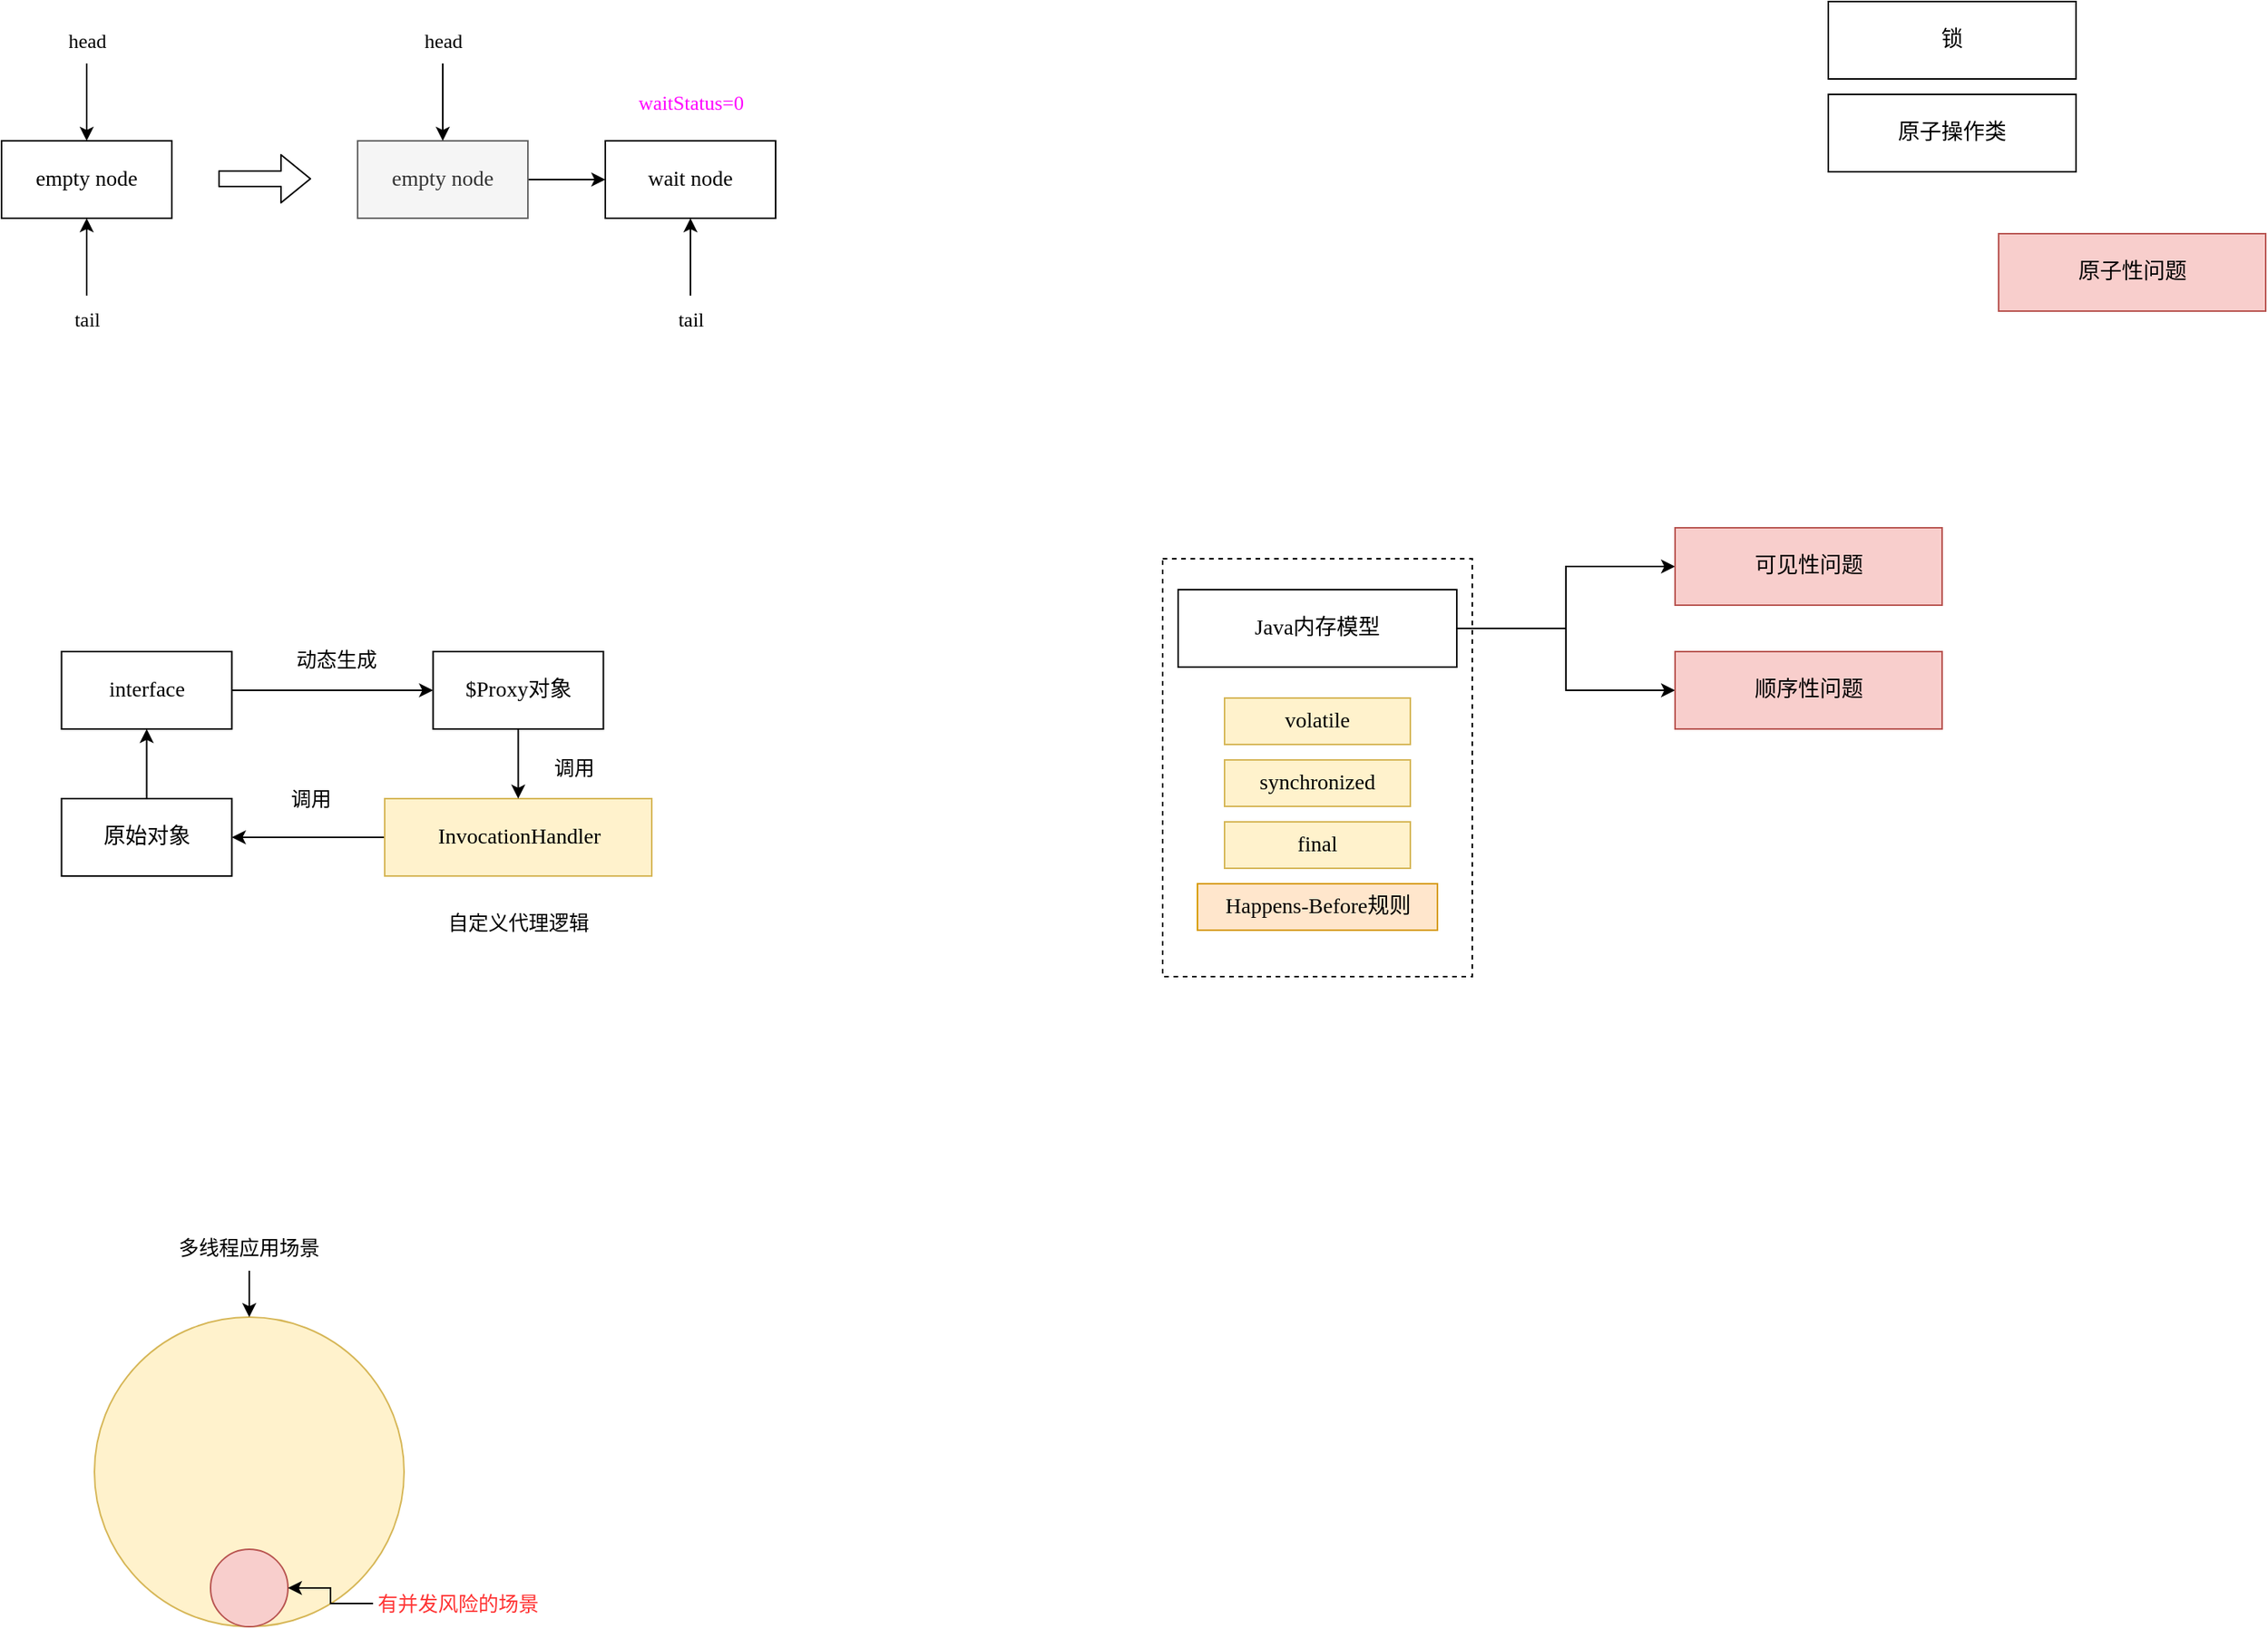 <mxfile version="13.4.9" type="device" pages="2"><diagram id="YznZx528wQoD_z6oyecB" name="第 1 页"><mxGraphModel dx="1426" dy="807" grid="1" gridSize="10" guides="1" tooltips="1" connect="1" arrows="1" fold="1" page="1" pageScale="1" pageWidth="827" pageHeight="1169" math="0" shadow="0"><root><mxCell id="0"/><mxCell id="1" parent="0"/><mxCell id="t5rKP819xn_iIoDTAES0-32" value="" style="rounded=0;whiteSpace=wrap;html=1;fillColor=none;dashed=1;" vertex="1" parent="1"><mxGeometry x="910" y="430" width="200" height="270" as="geometry"/></mxCell><mxCell id="le3t7hGhfdPsGIm8CC-G-1" value="&lt;font face=&quot;menlo&quot; style=&quot;font-size: 14px&quot;&gt;empty node&lt;/font&gt;" style="rounded=0;whiteSpace=wrap;html=1;" parent="1" vertex="1"><mxGeometry x="160" y="160" width="110" height="50" as="geometry"/></mxCell><mxCell id="le3t7hGhfdPsGIm8CC-G-3" style="edgeStyle=orthogonalEdgeStyle;rounded=0;orthogonalLoop=1;jettySize=auto;html=1;exitX=0.5;exitY=1;exitDx=0;exitDy=0;entryX=0.5;entryY=0;entryDx=0;entryDy=0;" parent="1" source="le3t7hGhfdPsGIm8CC-G-2" target="le3t7hGhfdPsGIm8CC-G-1" edge="1"><mxGeometry relative="1" as="geometry"/></mxCell><mxCell id="le3t7hGhfdPsGIm8CC-G-2" value="&lt;font face=&quot;menlo&quot;&gt;head&lt;/font&gt;" style="text;html=1;strokeColor=none;fillColor=none;align=center;verticalAlign=middle;whiteSpace=wrap;rounded=0;fontSize=13;" parent="1" vertex="1"><mxGeometry x="177.5" y="80" width="75" height="30" as="geometry"/></mxCell><mxCell id="le3t7hGhfdPsGIm8CC-G-5" style="edgeStyle=orthogonalEdgeStyle;rounded=0;orthogonalLoop=1;jettySize=auto;html=1;exitX=0.5;exitY=0;exitDx=0;exitDy=0;entryX=0.5;entryY=1;entryDx=0;entryDy=0;" parent="1" source="le3t7hGhfdPsGIm8CC-G-4" target="le3t7hGhfdPsGIm8CC-G-1" edge="1"><mxGeometry relative="1" as="geometry"/></mxCell><mxCell id="le3t7hGhfdPsGIm8CC-G-4" value="&lt;font face=&quot;menlo&quot;&gt;tail&lt;/font&gt;" style="text;html=1;strokeColor=none;fillColor=none;align=center;verticalAlign=middle;whiteSpace=wrap;rounded=0;fontSize=13;" parent="1" vertex="1"><mxGeometry x="177.5" y="260" width="75" height="30" as="geometry"/></mxCell><mxCell id="le3t7hGhfdPsGIm8CC-G-12" style="edgeStyle=orthogonalEdgeStyle;rounded=0;orthogonalLoop=1;jettySize=auto;html=1;exitX=1;exitY=0.5;exitDx=0;exitDy=0;entryX=0;entryY=0.5;entryDx=0;entryDy=0;" parent="1" source="le3t7hGhfdPsGIm8CC-G-6" target="le3t7hGhfdPsGIm8CC-G-11" edge="1"><mxGeometry relative="1" as="geometry"/></mxCell><mxCell id="le3t7hGhfdPsGIm8CC-G-6" value="&lt;font face=&quot;menlo&quot; style=&quot;font-size: 14px&quot;&gt;empty node&lt;/font&gt;" style="rounded=0;whiteSpace=wrap;html=1;fillColor=#f5f5f5;strokeColor=#666666;fontColor=#333333;" parent="1" vertex="1"><mxGeometry x="390" y="160" width="110" height="50" as="geometry"/></mxCell><mxCell id="le3t7hGhfdPsGIm8CC-G-7" style="edgeStyle=orthogonalEdgeStyle;rounded=0;orthogonalLoop=1;jettySize=auto;html=1;exitX=0.5;exitY=1;exitDx=0;exitDy=0;entryX=0.5;entryY=0;entryDx=0;entryDy=0;" parent="1" source="le3t7hGhfdPsGIm8CC-G-8" target="le3t7hGhfdPsGIm8CC-G-6" edge="1"><mxGeometry relative="1" as="geometry"/></mxCell><mxCell id="le3t7hGhfdPsGIm8CC-G-8" value="&lt;font face=&quot;menlo&quot;&gt;head&lt;/font&gt;" style="text;html=1;strokeColor=none;fillColor=none;align=center;verticalAlign=middle;whiteSpace=wrap;rounded=0;fontSize=13;" parent="1" vertex="1"><mxGeometry x="407.5" y="80" width="75" height="30" as="geometry"/></mxCell><mxCell id="le3t7hGhfdPsGIm8CC-G-13" style="edgeStyle=orthogonalEdgeStyle;rounded=0;orthogonalLoop=1;jettySize=auto;html=1;exitX=0.5;exitY=0;exitDx=0;exitDy=0;entryX=0.5;entryY=1;entryDx=0;entryDy=0;" parent="1" source="le3t7hGhfdPsGIm8CC-G-10" target="le3t7hGhfdPsGIm8CC-G-11" edge="1"><mxGeometry relative="1" as="geometry"/></mxCell><mxCell id="le3t7hGhfdPsGIm8CC-G-10" value="&lt;font face=&quot;menlo&quot;&gt;tail&lt;/font&gt;" style="text;html=1;strokeColor=none;fillColor=none;align=center;verticalAlign=middle;whiteSpace=wrap;rounded=0;fontSize=13;" parent="1" vertex="1"><mxGeometry x="567.5" y="260" width="75" height="30" as="geometry"/></mxCell><mxCell id="le3t7hGhfdPsGIm8CC-G-11" value="&lt;font face=&quot;menlo&quot; style=&quot;font-size: 14px&quot;&gt;wait node&lt;/font&gt;" style="rounded=0;whiteSpace=wrap;html=1;" parent="1" vertex="1"><mxGeometry x="550" y="160" width="110" height="50" as="geometry"/></mxCell><mxCell id="le3t7hGhfdPsGIm8CC-G-14" value="" style="shape=flexArrow;endArrow=classic;html=1;" parent="1" edge="1"><mxGeometry width="50" height="50" relative="1" as="geometry"><mxPoint x="300" y="184.5" as="sourcePoint"/><mxPoint x="360" y="184.5" as="targetPoint"/></mxGeometry></mxCell><mxCell id="le3t7hGhfdPsGIm8CC-G-16" value="&lt;font face=&quot;menlo&quot; color=&quot;#ff00ff&quot;&gt;waitStatus=0&lt;/font&gt;" style="text;html=1;strokeColor=none;fillColor=none;align=center;verticalAlign=middle;whiteSpace=wrap;rounded=0;fontSize=13;" parent="1" vertex="1"><mxGeometry x="548.75" y="120" width="112.5" height="30" as="geometry"/></mxCell><mxCell id="t5rKP819xn_iIoDTAES0-5" style="edgeStyle=orthogonalEdgeStyle;rounded=0;orthogonalLoop=1;jettySize=auto;html=1;exitX=0.5;exitY=0;exitDx=0;exitDy=0;entryX=0.5;entryY=1;entryDx=0;entryDy=0;" edge="1" parent="1" source="t5rKP819xn_iIoDTAES0-1" target="t5rKP819xn_iIoDTAES0-4"><mxGeometry relative="1" as="geometry"/></mxCell><mxCell id="t5rKP819xn_iIoDTAES0-1" value="&lt;font face=&quot;menlo&quot;&gt;&lt;span style=&quot;font-size: 14px&quot;&gt;原始对象&lt;/span&gt;&lt;/font&gt;" style="rounded=0;whiteSpace=wrap;html=1;" vertex="1" parent="1"><mxGeometry x="198.75" y="585" width="110" height="50" as="geometry"/></mxCell><mxCell id="t5rKP819xn_iIoDTAES0-10" style="edgeStyle=orthogonalEdgeStyle;rounded=0;orthogonalLoop=1;jettySize=auto;html=1;exitX=0;exitY=0.5;exitDx=0;exitDy=0;entryX=1;entryY=0.5;entryDx=0;entryDy=0;" edge="1" parent="1" source="t5rKP819xn_iIoDTAES0-2" target="t5rKP819xn_iIoDTAES0-1"><mxGeometry relative="1" as="geometry"/></mxCell><mxCell id="t5rKP819xn_iIoDTAES0-2" value="&lt;font face=&quot;menlo&quot;&gt;&lt;span style=&quot;font-size: 14px&quot;&gt;InvocationHandler&lt;/span&gt;&lt;/font&gt;" style="rounded=0;whiteSpace=wrap;html=1;fillColor=#fff2cc;strokeColor=#d6b656;" vertex="1" parent="1"><mxGeometry x="407.5" y="585" width="172.5" height="50" as="geometry"/></mxCell><mxCell id="t5rKP819xn_iIoDTAES0-7" style="edgeStyle=orthogonalEdgeStyle;rounded=0;orthogonalLoop=1;jettySize=auto;html=1;exitX=1;exitY=0.5;exitDx=0;exitDy=0;entryX=0;entryY=0.5;entryDx=0;entryDy=0;" edge="1" parent="1" source="t5rKP819xn_iIoDTAES0-4" target="t5rKP819xn_iIoDTAES0-6"><mxGeometry relative="1" as="geometry"/></mxCell><mxCell id="t5rKP819xn_iIoDTAES0-4" value="&lt;font face=&quot;menlo&quot;&gt;&lt;span style=&quot;font-size: 14px&quot;&gt;interface&lt;/span&gt;&lt;/font&gt;" style="rounded=0;whiteSpace=wrap;html=1;" vertex="1" parent="1"><mxGeometry x="198.75" y="490" width="110" height="50" as="geometry"/></mxCell><mxCell id="t5rKP819xn_iIoDTAES0-9" style="edgeStyle=orthogonalEdgeStyle;rounded=0;orthogonalLoop=1;jettySize=auto;html=1;exitX=0.5;exitY=1;exitDx=0;exitDy=0;entryX=0.5;entryY=0;entryDx=0;entryDy=0;" edge="1" parent="1" source="t5rKP819xn_iIoDTAES0-6" target="t5rKP819xn_iIoDTAES0-2"><mxGeometry relative="1" as="geometry"/></mxCell><mxCell id="t5rKP819xn_iIoDTAES0-6" value="&lt;font face=&quot;menlo&quot;&gt;&lt;span style=&quot;font-size: 14px&quot;&gt;$Proxy对象&lt;/span&gt;&lt;/font&gt;" style="rounded=0;whiteSpace=wrap;html=1;" vertex="1" parent="1"><mxGeometry x="438.75" y="490" width="110" height="50" as="geometry"/></mxCell><mxCell id="t5rKP819xn_iIoDTAES0-11" value="&lt;font face=&quot;menlo&quot;&gt;动态生成&lt;/font&gt;" style="text;html=1;strokeColor=none;fillColor=none;align=center;verticalAlign=middle;whiteSpace=wrap;rounded=0;fontSize=13;" vertex="1" parent="1"><mxGeometry x="338.5" y="480" width="75" height="30" as="geometry"/></mxCell><mxCell id="t5rKP819xn_iIoDTAES0-12" value="&lt;font face=&quot;menlo&quot;&gt;调用&lt;/font&gt;" style="text;html=1;strokeColor=none;fillColor=none;align=center;verticalAlign=middle;whiteSpace=wrap;rounded=0;fontSize=13;" vertex="1" parent="1"><mxGeometry x="500" y="550" width="60" height="30" as="geometry"/></mxCell><mxCell id="t5rKP819xn_iIoDTAES0-13" value="&lt;font face=&quot;menlo&quot;&gt;调用&lt;/font&gt;" style="text;html=1;strokeColor=none;fillColor=none;align=center;verticalAlign=middle;whiteSpace=wrap;rounded=0;fontSize=13;" vertex="1" parent="1"><mxGeometry x="330" y="570" width="60" height="30" as="geometry"/></mxCell><mxCell id="t5rKP819xn_iIoDTAES0-14" value="&lt;font face=&quot;menlo&quot;&gt;自定义代理逻辑&lt;/font&gt;" style="text;html=1;strokeColor=none;fillColor=none;align=center;verticalAlign=middle;whiteSpace=wrap;rounded=0;fontSize=13;" vertex="1" parent="1"><mxGeometry x="430.63" y="650" width="126.25" height="30" as="geometry"/></mxCell><mxCell id="t5rKP819xn_iIoDTAES0-15" value="" style="ellipse;whiteSpace=wrap;html=1;aspect=fixed;fillColor=#fff2cc;strokeColor=#d6b656;" vertex="1" parent="1"><mxGeometry x="220" y="920" width="200" height="200" as="geometry"/></mxCell><mxCell id="t5rKP819xn_iIoDTAES0-16" value="" style="ellipse;whiteSpace=wrap;html=1;aspect=fixed;fillColor=#f8cecc;strokeColor=#b85450;" vertex="1" parent="1"><mxGeometry x="295" y="1070" width="50" height="50" as="geometry"/></mxCell><mxCell id="t5rKP819xn_iIoDTAES0-21" style="edgeStyle=orthogonalEdgeStyle;rounded=0;orthogonalLoop=1;jettySize=auto;html=1;exitX=0.5;exitY=1;exitDx=0;exitDy=0;entryX=0.5;entryY=0;entryDx=0;entryDy=0;" edge="1" parent="1" source="t5rKP819xn_iIoDTAES0-18" target="t5rKP819xn_iIoDTAES0-15"><mxGeometry relative="1" as="geometry"/></mxCell><mxCell id="t5rKP819xn_iIoDTAES0-18" value="&lt;font face=&quot;menlo&quot;&gt;多线程应用场景&lt;/font&gt;" style="text;html=1;strokeColor=none;fillColor=none;align=center;verticalAlign=middle;whiteSpace=wrap;rounded=0;fontSize=13;" vertex="1" parent="1"><mxGeometry x="265" y="860" width="110" height="30" as="geometry"/></mxCell><mxCell id="t5rKP819xn_iIoDTAES0-20" style="edgeStyle=orthogonalEdgeStyle;rounded=0;orthogonalLoop=1;jettySize=auto;html=1;exitX=0;exitY=0.5;exitDx=0;exitDy=0;entryX=1;entryY=0.5;entryDx=0;entryDy=0;" edge="1" parent="1" source="t5rKP819xn_iIoDTAES0-19" target="t5rKP819xn_iIoDTAES0-16"><mxGeometry relative="1" as="geometry"/></mxCell><mxCell id="t5rKP819xn_iIoDTAES0-19" value="&lt;font face=&quot;menlo&quot; color=&quot;#ff3333&quot;&gt;有并发风险的场景&lt;/font&gt;" style="text;html=1;strokeColor=none;fillColor=none;align=center;verticalAlign=middle;whiteSpace=wrap;rounded=0;fontSize=13;" vertex="1" parent="1"><mxGeometry x="400" y="1090" width="110" height="30" as="geometry"/></mxCell><mxCell id="t5rKP819xn_iIoDTAES0-28" style="edgeStyle=orthogonalEdgeStyle;rounded=0;orthogonalLoop=1;jettySize=auto;html=1;exitX=1;exitY=0.5;exitDx=0;exitDy=0;entryX=0;entryY=0.5;entryDx=0;entryDy=0;" edge="1" parent="1" source="t5rKP819xn_iIoDTAES0-22" target="t5rKP819xn_iIoDTAES0-25"><mxGeometry relative="1" as="geometry"/></mxCell><mxCell id="t5rKP819xn_iIoDTAES0-29" style="edgeStyle=orthogonalEdgeStyle;rounded=0;orthogonalLoop=1;jettySize=auto;html=1;exitX=1;exitY=0.5;exitDx=0;exitDy=0;entryX=0;entryY=0.5;entryDx=0;entryDy=0;" edge="1" parent="1" source="t5rKP819xn_iIoDTAES0-22" target="t5rKP819xn_iIoDTAES0-26"><mxGeometry relative="1" as="geometry"/></mxCell><mxCell id="t5rKP819xn_iIoDTAES0-22" value="&lt;font face=&quot;menlo&quot;&gt;&lt;span style=&quot;font-size: 14px&quot;&gt;Java内存模型&lt;/span&gt;&lt;/font&gt;" style="rounded=0;whiteSpace=wrap;html=1;" vertex="1" parent="1"><mxGeometry x="920" y="450" width="180" height="50" as="geometry"/></mxCell><mxCell id="t5rKP819xn_iIoDTAES0-23" value="&lt;font face=&quot;menlo&quot;&gt;&lt;span style=&quot;font-size: 14px&quot;&gt;锁&lt;/span&gt;&lt;/font&gt;" style="rounded=0;whiteSpace=wrap;html=1;" vertex="1" parent="1"><mxGeometry x="1340" y="70" width="160" height="50" as="geometry"/></mxCell><mxCell id="t5rKP819xn_iIoDTAES0-24" value="&lt;font face=&quot;menlo&quot;&gt;&lt;span style=&quot;font-size: 14px&quot;&gt;原子操作类&lt;/span&gt;&lt;/font&gt;" style="rounded=0;whiteSpace=wrap;html=1;" vertex="1" parent="1"><mxGeometry x="1340" y="130" width="160" height="50" as="geometry"/></mxCell><mxCell id="t5rKP819xn_iIoDTAES0-25" value="&lt;font face=&quot;menlo&quot;&gt;&lt;span style=&quot;font-size: 14px&quot;&gt;可见性问题&lt;/span&gt;&lt;/font&gt;" style="rounded=0;whiteSpace=wrap;html=1;fillColor=#f8cecc;strokeColor=#b85450;" vertex="1" parent="1"><mxGeometry x="1241" y="410" width="172.5" height="50" as="geometry"/></mxCell><mxCell id="t5rKP819xn_iIoDTAES0-26" value="&lt;font face=&quot;menlo&quot;&gt;&lt;span style=&quot;font-size: 14px&quot;&gt;顺序性问题&lt;/span&gt;&lt;/font&gt;" style="rounded=0;whiteSpace=wrap;html=1;fillColor=#f8cecc;strokeColor=#b85450;" vertex="1" parent="1"><mxGeometry x="1241" y="490" width="172.5" height="50" as="geometry"/></mxCell><mxCell id="t5rKP819xn_iIoDTAES0-27" value="&lt;font face=&quot;menlo&quot;&gt;&lt;span style=&quot;font-size: 14px&quot;&gt;原子性问题&lt;/span&gt;&lt;/font&gt;" style="rounded=0;whiteSpace=wrap;html=1;fillColor=#f8cecc;strokeColor=#b85450;" vertex="1" parent="1"><mxGeometry x="1450" y="220" width="172.5" height="50" as="geometry"/></mxCell><mxCell id="t5rKP819xn_iIoDTAES0-33" value="&lt;font face=&quot;menlo&quot;&gt;&lt;span style=&quot;font-size: 14px&quot;&gt;volatile&lt;/span&gt;&lt;/font&gt;" style="rounded=0;whiteSpace=wrap;html=1;fillColor=#fff2cc;strokeColor=#d6b656;" vertex="1" parent="1"><mxGeometry x="950" y="520" width="120" height="30" as="geometry"/></mxCell><mxCell id="t5rKP819xn_iIoDTAES0-34" value="&lt;font face=&quot;menlo&quot;&gt;&lt;span style=&quot;font-size: 14px&quot;&gt;synchronized&lt;/span&gt;&lt;/font&gt;" style="rounded=0;whiteSpace=wrap;html=1;fillColor=#fff2cc;strokeColor=#d6b656;" vertex="1" parent="1"><mxGeometry x="950" y="560" width="120" height="30" as="geometry"/></mxCell><mxCell id="t5rKP819xn_iIoDTAES0-35" value="&lt;font face=&quot;menlo&quot;&gt;&lt;span style=&quot;font-size: 14px&quot;&gt;final&lt;/span&gt;&lt;/font&gt;" style="rounded=0;whiteSpace=wrap;html=1;fillColor=#fff2cc;strokeColor=#d6b656;" vertex="1" parent="1"><mxGeometry x="950" y="600" width="120" height="30" as="geometry"/></mxCell><mxCell id="t5rKP819xn_iIoDTAES0-36" value="&lt;font face=&quot;menlo&quot;&gt;&lt;span style=&quot;font-size: 14px&quot;&gt;Happens-Before规则&lt;/span&gt;&lt;/font&gt;" style="rounded=0;whiteSpace=wrap;html=1;fillColor=#ffe6cc;strokeColor=#d79b00;" vertex="1" parent="1"><mxGeometry x="932.5" y="640" width="155" height="30" as="geometry"/></mxCell></root></mxGraphModel></diagram><diagram id="L63NpxHhOnC-qnSPrIvg" name="第 2 页"><mxGraphModel dx="1426" dy="807" grid="1" gridSize="10" guides="1" tooltips="1" connect="1" arrows="1" fold="1" page="1" pageScale="1" pageWidth="827" pageHeight="1169" math="0" shadow="0"><root><mxCell id="W09rnUiGlJCCKhaNjLa_-0"/><mxCell id="W09rnUiGlJCCKhaNjLa_-1" parent="W09rnUiGlJCCKhaNjLa_-0"/><mxCell id="LX9s3eEUACDJC3ypQflX-0" value="" style="rounded=0;whiteSpace=wrap;html=1;" vertex="1" parent="W09rnUiGlJCCKhaNjLa_-1"><mxGeometry x="119" y="120" width="350" height="150" as="geometry"/></mxCell><mxCell id="jGSn28_kLeNM_2u7sbR1-0" value="&lt;font face=&quot;menlo&quot;&gt;堆 (Heap)&lt;/font&gt;" style="text;html=1;strokeColor=none;fillColor=none;align=center;verticalAlign=middle;whiteSpace=wrap;rounded=0;fontSize=13;" vertex="1" parent="W09rnUiGlJCCKhaNjLa_-1"><mxGeometry x="264" y="70" width="97.5" height="30" as="geometry"/></mxCell><mxCell id="jGSn28_kLeNM_2u7sbR1-2" value="&lt;font face=&quot;menlo&quot;&gt;String Pool&lt;br&gt;(全局共享)&lt;br&gt;&lt;/font&gt;" style="rounded=0;whiteSpace=wrap;html=1;fillColor=#fff2cc;strokeColor=#d6b656;" vertex="1" parent="W09rnUiGlJCCKhaNjLa_-1"><mxGeometry x="190.25" y="140" width="110" height="50" as="geometry"/></mxCell><mxCell id="jGSn28_kLeNM_2u7sbR1-5" value="&lt;font face=&quot;menlo&quot;&gt;运行时常量池&lt;/font&gt;" style="rounded=0;whiteSpace=wrap;html=1;fillColor=#ffe6cc;strokeColor=#d79b00;" vertex="1" parent="W09rnUiGlJCCKhaNjLa_-1"><mxGeometry x="324" y="200" width="110" height="50" as="geometry"/></mxCell><mxCell id="jGSn28_kLeNM_2u7sbR1-7" value="&lt;font face=&quot;menlo&quot;&gt;运行时常量池&lt;br&gt;(每个类有自己的)&lt;br&gt;&lt;/font&gt;" style="rounded=0;whiteSpace=wrap;html=1;fillColor=#ffe6cc;strokeColor=#d79b00;" vertex="1" parent="W09rnUiGlJCCKhaNjLa_-1"><mxGeometry x="324" y="140" width="110" height="50" as="geometry"/></mxCell><mxCell id="jGSn28_kLeNM_2u7sbR1-8" value="" style="rounded=0;whiteSpace=wrap;html=1;" vertex="1" parent="W09rnUiGlJCCKhaNjLa_-1"><mxGeometry x="519" y="120" width="190" height="150" as="geometry"/></mxCell><mxCell id="jGSn28_kLeNM_2u7sbR1-9" value="&lt;font face=&quot;menlo&quot;&gt;Metaspace&lt;/font&gt;" style="text;html=1;strokeColor=none;fillColor=none;align=center;verticalAlign=middle;whiteSpace=wrap;rounded=0;fontSize=13;" vertex="1" parent="W09rnUiGlJCCKhaNjLa_-1"><mxGeometry x="565.25" y="80" width="97.5" height="30" as="geometry"/></mxCell><mxCell id="jGSn28_kLeNM_2u7sbR1-11" style="edgeStyle=orthogonalEdgeStyle;rounded=0;orthogonalLoop=1;jettySize=auto;html=1;exitX=0;exitY=0.5;exitDx=0;exitDy=0;entryX=1;entryY=0.5;entryDx=0;entryDy=0;" edge="1" parent="W09rnUiGlJCCKhaNjLa_-1" source="jGSn28_kLeNM_2u7sbR1-10" target="jGSn28_kLeNM_2u7sbR1-7"><mxGeometry relative="1" as="geometry"/></mxCell><mxCell id="jGSn28_kLeNM_2u7sbR1-10" value="&lt;font face=&quot;menlo&quot;&gt;Class1&lt;/font&gt;" style="rounded=0;whiteSpace=wrap;html=1;fillColor=#f5f5f5;strokeColor=#666666;fontColor=#333333;" vertex="1" parent="W09rnUiGlJCCKhaNjLa_-1"><mxGeometry x="539" y="140" width="110" height="50" as="geometry"/></mxCell><mxCell id="jGSn28_kLeNM_2u7sbR1-13" style="edgeStyle=orthogonalEdgeStyle;rounded=0;orthogonalLoop=1;jettySize=auto;html=1;exitX=0;exitY=0.5;exitDx=0;exitDy=0;entryX=1;entryY=0.5;entryDx=0;entryDy=0;" edge="1" parent="W09rnUiGlJCCKhaNjLa_-1" source="jGSn28_kLeNM_2u7sbR1-12" target="jGSn28_kLeNM_2u7sbR1-5"><mxGeometry relative="1" as="geometry"/></mxCell><mxCell id="jGSn28_kLeNM_2u7sbR1-12" value="&lt;font face=&quot;menlo&quot;&gt;Class2&lt;/font&gt;" style="rounded=0;whiteSpace=wrap;html=1;fillColor=#f5f5f5;strokeColor=#666666;fontColor=#333333;" vertex="1" parent="W09rnUiGlJCCKhaNjLa_-1"><mxGeometry x="539" y="200" width="110" height="50" as="geometry"/></mxCell></root></mxGraphModel></diagram></mxfile>